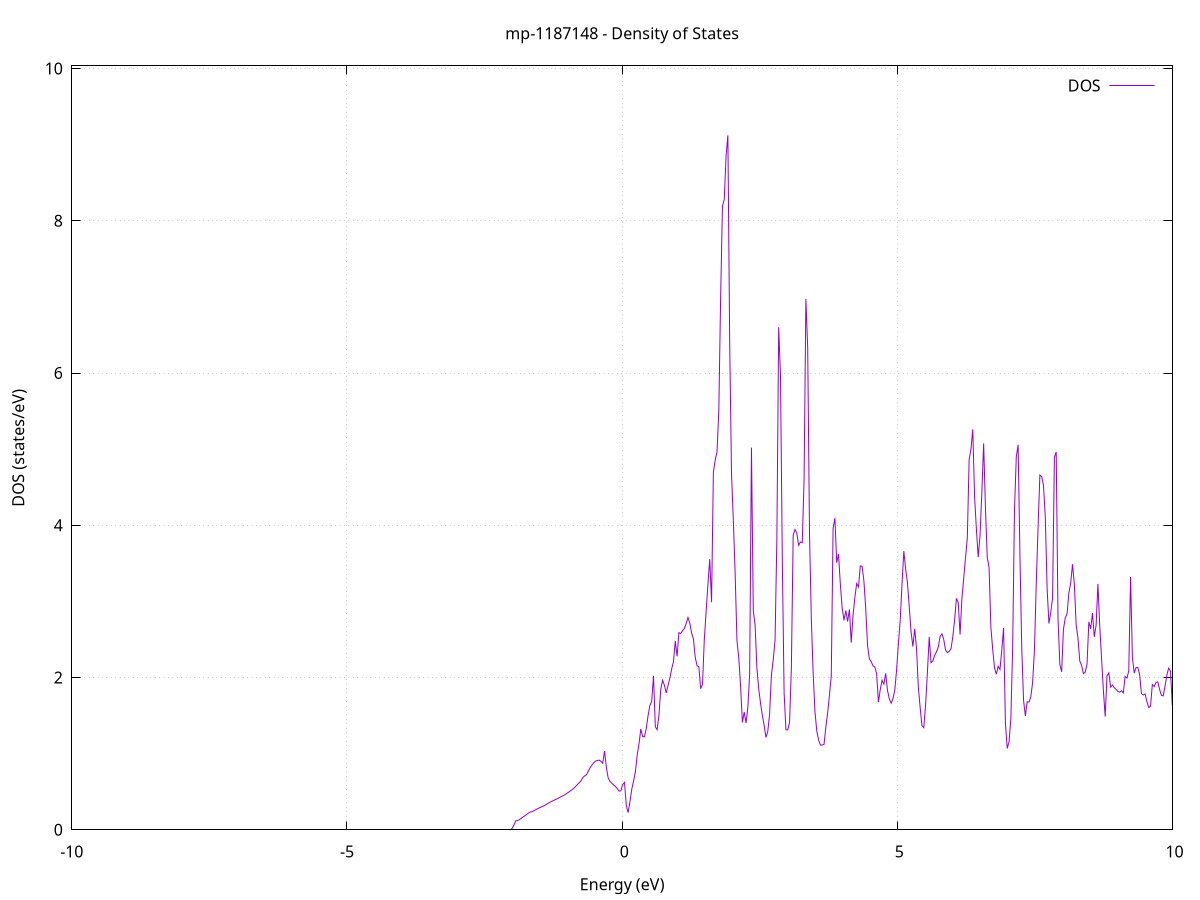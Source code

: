 set title 'mp-1187148 - Density of States'
set xlabel 'Energy (eV)'
set ylabel 'DOS (states/eV)'
set grid
set xrange [-10:10]
set yrange [0:10.035]
set xzeroaxis lt -1
set terminal png size 800,600
set output 'mp-1187148_dos_gnuplot.png'
plot '-' using 1:2 with lines title 'DOS'
-50.417500 0.000000
-50.384500 0.000000
-50.351600 0.000000
-50.318600 0.000000
-50.285700 0.000000
-50.252700 0.000000
-50.219700 0.000000
-50.186800 0.000000
-50.153800 0.000000
-50.120900 0.000000
-50.087900 0.000000
-50.054900 0.000000
-50.022000 0.000000
-49.989000 0.000000
-49.956100 0.000000
-49.923100 0.000000
-49.890200 0.000000
-49.857200 0.000000
-49.824200 0.000000
-49.791300 0.000000
-49.758300 0.000000
-49.725400 0.000000
-49.692400 0.000000
-49.659400 0.000000
-49.626500 0.000000
-49.593500 0.000000
-49.560600 0.000000
-49.527600 0.000000
-49.494600 0.000000
-49.461700 0.000000
-49.428700 0.000000
-49.395800 0.000000
-49.362800 0.000000
-49.329900 0.000000
-49.296900 0.000000
-49.263900 0.000000
-49.231000 0.000000
-49.198000 0.000000
-49.165100 0.000000
-49.132100 0.000000
-49.099100 0.000000
-49.066200 0.000000
-49.033200 0.000000
-49.000300 0.000000
-48.967300 0.000000
-48.934300 0.000000
-48.901400 0.000000
-48.868400 0.000000
-48.835500 0.000000
-48.802500 0.000000
-48.769500 0.000000
-48.736600 0.000000
-48.703600 0.000000
-48.670700 0.000000
-48.637700 0.000000
-48.604800 0.000000
-48.571800 0.000000
-48.538800 0.000000
-48.505900 0.000000
-48.472900 0.000000
-48.440000 0.000000
-48.407000 0.000000
-48.374000 0.000000
-48.341100 0.000000
-48.308100 0.000000
-48.275200 0.000000
-48.242200 0.000000
-48.209200 0.000000
-48.176300 0.000000
-48.143300 0.000000
-48.110400 0.000000
-48.077400 0.000000
-48.044500 0.000000
-48.011500 0.000000
-47.978500 0.000000
-47.945600 0.000000
-47.912600 0.000000
-47.879700 0.000000
-47.846700 0.000000
-47.813700 0.000000
-47.780800 0.000000
-47.747800 0.000000
-47.714900 0.000000
-47.681900 0.000000
-47.648900 0.000000
-47.616000 0.000000
-47.583000 0.000000
-47.550100 0.000000
-47.517100 0.000000
-47.484200 0.000000
-47.451200 0.000000
-47.418200 0.000000
-47.385300 0.000000
-47.352300 0.000000
-47.319400 0.000000
-47.286400 0.000000
-47.253400 0.000000
-47.220500 0.000000
-47.187500 0.000000
-47.154600 0.000000
-47.121600 0.000000
-47.088600 0.000000
-47.055700 0.000000
-47.022700 0.000000
-46.989800 0.000000
-46.956800 0.000000
-46.923800 0.000000
-46.890900 0.000000
-46.857900 0.000000
-46.825000 0.000000
-46.792000 0.000000
-46.759100 0.000000
-46.726100 0.000000
-46.693100 0.000000
-46.660200 0.000000
-46.627200 0.000000
-46.594300 0.000000
-46.561300 0.000000
-46.528300 0.000000
-46.495400 0.000000
-46.462400 0.000000
-46.429500 0.000000
-46.396500 0.000000
-46.363500 0.000000
-46.330600 0.000000
-46.297600 0.000000
-46.264700 0.000000
-46.231700 0.000000
-46.198800 0.000000
-46.165800 0.000000
-46.132800 0.000000
-46.099900 0.000000
-46.066900 0.000000
-46.034000 0.000000
-46.001000 0.000000
-45.968000 0.000000
-45.935100 0.000000
-45.902100 0.000000
-45.869200 0.000000
-45.836200 0.000000
-45.803200 0.000000
-45.770300 0.000000
-45.737300 0.000000
-45.704400 0.000000
-45.671400 0.000000
-45.638400 0.000000
-45.605500 0.000000
-45.572500 0.000000
-45.539600 0.000000
-45.506600 0.000000
-45.473700 0.000000
-45.440700 0.000000
-45.407700 0.000000
-45.374800 0.000000
-45.341800 0.000000
-45.308900 0.000000
-45.275900 0.000000
-45.242900 0.000000
-45.210000 0.000000
-45.177000 0.000000
-45.144100 0.000000
-45.111100 0.000000
-45.078100 0.000000
-45.045200 0.000000
-45.012200 0.000000
-44.979300 0.000000
-44.946300 0.000000
-44.913400 0.000000
-44.880400 0.000000
-44.847400 0.000000
-44.814500 0.000000
-44.781500 0.000000
-44.748600 0.000000
-44.715600 0.000000
-44.682600 0.000000
-44.649700 0.000000
-44.616700 0.000000
-44.583800 0.000000
-44.550800 0.000000
-44.517800 0.000000
-44.484900 0.000000
-44.451900 0.000000
-44.419000 0.000000
-44.386000 0.000000
-44.353100 0.000000
-44.320100 0.000000
-44.287100 0.000000
-44.254200 0.000000
-44.221200 0.000000
-44.188300 0.000000
-44.155300 0.000000
-44.122300 0.000000
-44.089400 0.000000
-44.056400 0.000000
-44.023500 0.000000
-43.990500 0.000000
-43.957500 0.000000
-43.924600 0.000000
-43.891600 0.000000
-43.858700 0.000000
-43.825700 0.000000
-43.792700 0.000000
-43.759800 0.000000
-43.726800 0.000000
-43.693900 0.000000
-43.660900 0.000000
-43.628000 0.000000
-43.595000 0.000000
-43.562000 0.000000
-43.529100 0.000000
-43.496100 0.000000
-43.463200 0.000000
-43.430200 0.000000
-43.397200 0.000000
-43.364300 0.000000
-43.331300 0.000000
-43.298400 0.000000
-43.265400 0.000000
-43.232400 0.000000
-43.199500 0.000000
-43.166500 0.000000
-43.133600 0.000000
-43.100600 0.000000
-43.067700 0.000000
-43.034700 0.000000
-43.001700 0.000000
-42.968800 0.000000
-42.935800 0.000000
-42.902900 0.000000
-42.869900 0.000000
-42.836900 0.000000
-42.804000 0.000000
-42.771000 0.000000
-42.738100 0.000000
-42.705100 0.000000
-42.672100 0.000000
-42.639200 0.000000
-42.606200 0.000000
-42.573300 0.000000
-42.540300 0.000000
-42.507300 0.000000
-42.474400 0.000000
-42.441400 0.000000
-42.408500 0.000000
-42.375500 0.000000
-42.342600 0.000000
-42.309600 0.000000
-42.276600 0.000000
-42.243700 0.000000
-42.210700 0.000000
-42.177800 0.000000
-42.144800 0.000000
-42.111800 0.000000
-42.078900 0.000000
-42.045900 0.000000
-42.013000 0.000000
-41.980000 0.000000
-41.947000 0.000000
-41.914100 0.000000
-41.881100 0.000000
-41.848200 0.000000
-41.815200 0.000000
-41.782300 0.000000
-41.749300 0.000000
-41.716300 0.000000
-41.683400 0.000000
-41.650400 0.000000
-41.617500 0.000000
-41.584500 0.000000
-41.551500 0.000000
-41.518600 0.000000
-41.485600 0.000000
-41.452700 0.000000
-41.419700 0.000000
-41.386700 0.000000
-41.353800 0.000000
-41.320800 0.000000
-41.287900 0.000000
-41.254900 0.000000
-41.222000 0.000000
-41.189000 0.000000
-41.156000 0.000000
-41.123100 0.000000
-41.090100 0.000000
-41.057200 0.000000
-41.024200 0.000000
-40.991200 0.000000
-40.958300 0.000000
-40.925300 0.000000
-40.892400 0.000000
-40.859400 0.000000
-40.826400 0.000000
-40.793500 0.000000
-40.760500 0.000000
-40.727600 0.000000
-40.694600 0.000000
-40.661600 0.000000
-40.628700 0.000000
-40.595700 0.000000
-40.562800 0.000000
-40.529800 0.000000
-40.496900 0.000000
-40.463900 0.000000
-40.430900 0.000000
-40.398000 0.000000
-40.365000 0.000000
-40.332100 0.000000
-40.299100 0.000000
-40.266100 0.000000
-40.233200 0.000000
-40.200200 0.000000
-40.167300 0.000000
-40.134300 0.000000
-40.101300 0.000000
-40.068400 0.000000
-40.035400 0.000000
-40.002500 0.000000
-39.969500 0.000000
-39.936600 0.000000
-39.903600 0.000000
-39.870600 0.000000
-39.837700 0.000000
-39.804700 0.000000
-39.771800 0.000000
-39.738800 0.000000
-39.705800 0.000000
-39.672900 0.000000
-39.639900 0.000000
-39.607000 0.000000
-39.574000 0.000000
-39.541000 0.000000
-39.508100 0.000000
-39.475100 0.000000
-39.442200 0.000000
-39.409200 0.000000
-39.376200 0.000000
-39.343300 0.000000
-39.310300 0.000000
-39.277400 0.000000
-39.244400 0.000000
-39.211500 0.000000
-39.178500 0.000000
-39.145500 0.000000
-39.112600 0.000000
-39.079600 0.000000
-39.046700 0.000000
-39.013700 0.000000
-38.980700 0.000000
-38.947800 0.000000
-38.914800 0.000000
-38.881900 0.000000
-38.848900 0.000000
-38.815900 0.000000
-38.783000 0.000000
-38.750000 0.000000
-38.717100 0.000000
-38.684100 0.000000
-38.651200 0.000000
-38.618200 0.000000
-38.585200 0.000000
-38.552300 0.000000
-38.519300 0.000000
-38.486400 0.000000
-38.453400 0.000000
-38.420400 0.000000
-38.387500 0.000000
-38.354500 0.000000
-38.321600 0.000000
-38.288600 0.000000
-38.255600 0.000000
-38.222700 0.000000
-38.189700 0.000000
-38.156800 0.000000
-38.123800 0.000000
-38.090900 0.000000
-38.057900 0.000000
-38.024900 0.000000
-37.992000 0.000000
-37.959000 0.000000
-37.926100 0.000000
-37.893100 0.000000
-37.860100 0.000000
-37.827200 0.000000
-37.794200 0.000000
-37.761300 0.000000
-37.728300 0.000000
-37.695300 0.000000
-37.662400 0.000000
-37.629400 0.000000
-37.596500 0.000000
-37.563500 0.000000
-37.530500 0.000000
-37.497600 0.000000
-37.464600 0.000000
-37.431700 0.000000
-37.398700 0.000000
-37.365800 0.000000
-37.332800 0.000000
-37.299800 0.000000
-37.266900 0.000000
-37.233900 0.000000
-37.201000 0.000000
-37.168000 0.000000
-37.135000 0.000000
-37.102100 0.000000
-37.069100 0.000000
-37.036200 0.000000
-37.003200 0.000000
-36.970200 0.000000
-36.937300 0.000000
-36.904300 0.000000
-36.871400 0.000000
-36.838400 0.000000
-36.805500 0.000000
-36.772500 0.000000
-36.739500 0.000000
-36.706600 0.000000
-36.673600 0.000000
-36.640700 0.000000
-36.607700 0.000000
-36.574700 0.000000
-36.541800 0.000000
-36.508800 0.000000
-36.475900 0.000000
-36.442900 0.000000
-36.409900 0.000000
-36.377000 0.000000
-36.344000 0.000000
-36.311100 0.000000
-36.278100 0.000000
-36.245100 0.000000
-36.212200 0.000000
-36.179200 0.000000
-36.146300 0.000000
-36.113300 0.000000
-36.080400 0.000000
-36.047400 0.000000
-36.014400 0.000000
-35.981500 0.000000
-35.948500 0.000000
-35.915600 0.000000
-35.882600 0.000000
-35.849600 0.000000
-35.816700 0.000000
-35.783700 0.000000
-35.750800 0.000000
-35.717800 0.000000
-35.684800 0.000000
-35.651900 0.000000
-35.618900 0.000000
-35.586000 0.000000
-35.553000 0.000000
-35.520100 0.000000
-35.487100 0.000000
-35.454100 0.000000
-35.421200 0.000000
-35.388200 0.000000
-35.355300 0.000000
-35.322300 0.000000
-35.289300 0.000000
-35.256400 0.000000
-35.223400 0.000000
-35.190500 0.000000
-35.157500 0.000000
-35.124500 0.000000
-35.091600 0.000000
-35.058600 0.000000
-35.025700 0.000000
-34.992700 0.000000
-34.959700 0.000000
-34.926800 0.000000
-34.893800 0.000000
-34.860900 0.000000
-34.827900 0.000000
-34.795000 0.000000
-34.762000 0.000000
-34.729000 0.000000
-34.696100 0.000000
-34.663100 0.000000
-34.630200 0.000000
-34.597200 0.000000
-34.564200 0.000000
-34.531300 0.000000
-34.498300 0.000000
-34.465400 0.000000
-34.432400 0.000000
-34.399400 0.000000
-34.366500 0.000000
-34.333500 0.000000
-34.300600 0.000000
-34.267600 0.000000
-34.234700 0.000000
-34.201700 0.000000
-34.168700 0.000000
-34.135800 0.000000
-34.102800 0.000000
-34.069900 0.000000
-34.036900 0.000000
-34.003900 0.000000
-33.971000 0.000000
-33.938000 0.000000
-33.905100 0.000000
-33.872100 0.000000
-33.839100 0.000000
-33.806200 0.000000
-33.773200 0.000000
-33.740300 0.000000
-33.707300 103.176200
-33.674400 0.000000
-33.641400 0.000000
-33.608400 0.000000
-33.575500 0.000000
-33.542500 0.000000
-33.509600 0.000000
-33.476600 0.000000
-33.443600 0.000000
-33.410700 0.000000
-33.377700 0.000000
-33.344800 0.000000
-33.311800 0.000000
-33.278800 0.000000
-33.245900 0.000000
-33.212900 0.000000
-33.180000 0.000000
-33.147000 0.000000
-33.114000 0.000000
-33.081100 0.000000
-33.048100 0.000000
-33.015200 0.000000
-32.982200 0.000000
-32.949300 0.000000
-32.916300 0.000000
-32.883300 0.000000
-32.850400 0.000000
-32.817400 0.000000
-32.784500 0.000000
-32.751500 0.000000
-32.718500 0.000000
-32.685600 0.000000
-32.652600 0.000000
-32.619700 0.000000
-32.586700 0.000000
-32.553700 0.000000
-32.520800 0.000000
-32.487800 0.000000
-32.454900 0.000000
-32.421900 0.000000
-32.389000 0.000000
-32.356000 0.000000
-32.323000 0.000000
-32.290100 0.000000
-32.257100 0.000000
-32.224200 0.000000
-32.191200 0.000000
-32.158200 0.000000
-32.125300 0.000000
-32.092300 0.000000
-32.059400 0.000000
-32.026400 0.000000
-31.993400 0.000000
-31.960500 0.000000
-31.927500 0.000000
-31.894600 0.000000
-31.861600 0.000000
-31.828600 0.000000
-31.795700 0.000000
-31.762700 0.000000
-31.729800 0.000000
-31.696800 0.000000
-31.663900 0.000000
-31.630900 0.000000
-31.597900 0.000000
-31.565000 0.000000
-31.532000 0.000000
-31.499100 0.000000
-31.466100 0.000000
-31.433100 0.000000
-31.400200 0.000000
-31.367200 0.000000
-31.334300 0.000000
-31.301300 0.000000
-31.268300 0.000000
-31.235400 0.000000
-31.202400 0.000000
-31.169500 0.000000
-31.136500 0.000000
-31.103600 0.000000
-31.070600 0.000000
-31.037600 0.000000
-31.004700 0.000000
-30.971700 0.000000
-30.938800 0.000000
-30.905800 0.000000
-30.872800 0.000000
-30.839900 0.000000
-30.806900 0.000000
-30.774000 0.000000
-30.741000 0.000000
-30.708000 0.000000
-30.675100 0.000000
-30.642100 0.000000
-30.609200 0.000000
-30.576200 0.000000
-30.543300 0.000000
-30.510300 0.000000
-30.477300 0.000000
-30.444400 0.000000
-30.411400 0.000000
-30.378500 0.000000
-30.345500 0.000000
-30.312500 0.000000
-30.279600 0.000000
-30.246600 0.000000
-30.213700 0.000000
-30.180700 0.000000
-30.147700 0.000000
-30.114800 0.000000
-30.081800 0.000000
-30.048900 0.000000
-30.015900 0.000000
-29.982900 0.000000
-29.950000 0.000000
-29.917000 0.000000
-29.884100 0.000000
-29.851100 0.000000
-29.818200 0.000000
-29.785200 0.000000
-29.752200 0.000000
-29.719300 0.000000
-29.686300 0.000000
-29.653400 0.000000
-29.620400 0.000000
-29.587400 0.000000
-29.554500 0.000000
-29.521500 0.000000
-29.488600 0.000000
-29.455600 0.000000
-29.422600 0.000000
-29.389700 0.000000
-29.356700 0.000000
-29.323800 0.000000
-29.290800 0.000000
-29.257900 0.000000
-29.224900 0.000000
-29.191900 0.000000
-29.159000 0.000000
-29.126000 0.000000
-29.093100 0.000000
-29.060100 0.000000
-29.027100 0.000000
-28.994200 0.000000
-28.961200 0.000000
-28.928300 0.000000
-28.895300 0.000000
-28.862300 0.000000
-28.829400 0.000000
-28.796400 0.000000
-28.763500 0.000000
-28.730500 0.000000
-28.697500 0.000000
-28.664600 0.000000
-28.631600 0.000000
-28.598700 0.000000
-28.565700 0.000000
-28.532800 0.000000
-28.499800 0.000000
-28.466800 0.000000
-28.433900 0.000000
-28.400900 0.000000
-28.368000 0.000000
-28.335000 0.000000
-28.302000 0.000000
-28.269100 0.000000
-28.236100 0.000000
-28.203200 0.000000
-28.170200 0.000000
-28.137200 0.000000
-28.104300 0.000000
-28.071300 0.000000
-28.038400 0.000000
-28.005400 0.000000
-27.972500 0.000000
-27.939500 0.000000
-27.906500 0.000000
-27.873600 0.000000
-27.840600 0.000000
-27.807700 0.000000
-27.774700 0.000000
-27.741700 0.000000
-27.708800 0.000000
-27.675800 0.000000
-27.642900 0.000000
-27.609900 0.000000
-27.576900 0.000000
-27.544000 0.000000
-27.511000 0.000000
-27.478100 0.000000
-27.445100 0.000000
-27.412200 0.000000
-27.379200 0.000000
-27.346200 0.000000
-27.313300 0.000000
-27.280300 0.000000
-27.247400 0.000000
-27.214400 0.000000
-27.181400 0.000000
-27.148500 0.000000
-27.115500 0.000000
-27.082600 0.000000
-27.049600 0.000000
-27.016600 0.000000
-26.983700 0.000000
-26.950700 0.000000
-26.917800 0.000000
-26.884800 0.000000
-26.851800 0.000000
-26.818900 0.000000
-26.785900 0.000000
-26.753000 0.000000
-26.720000 0.000000
-26.687100 0.000000
-26.654100 0.000000
-26.621100 0.000000
-26.588200 0.000000
-26.555200 0.000000
-26.522300 0.000000
-26.489300 0.000000
-26.456300 0.000000
-26.423400 0.000000
-26.390400 0.000000
-26.357500 0.000000
-26.324500 0.000000
-26.291500 0.000000
-26.258600 0.000000
-26.225600 0.000000
-26.192700 0.000000
-26.159700 0.000000
-26.126800 0.000000
-26.093800 0.000000
-26.060800 0.000000
-26.027900 0.000000
-25.994900 0.000000
-25.962000 0.000000
-25.929000 0.000000
-25.896000 0.000000
-25.863100 0.000000
-25.830100 0.000000
-25.797200 0.000000
-25.764200 0.000000
-25.731200 0.000000
-25.698300 0.000000
-25.665300 0.000000
-25.632400 0.000000
-25.599400 0.000000
-25.566400 0.000000
-25.533500 0.000000
-25.500500 0.000000
-25.467600 0.000000
-25.434600 0.000000
-25.401700 0.000000
-25.368700 0.000000
-25.335700 0.000000
-25.302800 0.000000
-25.269800 0.000000
-25.236900 0.000000
-25.203900 0.000000
-25.170900 0.000000
-25.138000 0.000000
-25.105000 0.000000
-25.072100 0.000000
-25.039100 0.000000
-25.006100 0.000000
-24.973200 0.000000
-24.940200 0.000000
-24.907300 0.000000
-24.874300 0.000000
-24.841400 0.000000
-24.808400 0.000000
-24.775400 0.000000
-24.742500 0.000000
-24.709500 0.000000
-24.676600 0.000000
-24.643600 0.000000
-24.610600 0.000000
-24.577700 0.000000
-24.544700 0.000000
-24.511800 0.000000
-24.478800 0.000000
-24.445800 0.000000
-24.412900 0.000000
-24.379900 0.000000
-24.347000 0.000000
-24.314000 0.000000
-24.281100 0.000000
-24.248100 0.000000
-24.215100 0.000000
-24.182200 0.000000
-24.149200 0.000000
-24.116300 0.000000
-24.083300 0.000000
-24.050300 0.000000
-24.017400 0.000000
-23.984400 0.000000
-23.951500 0.000000
-23.918500 0.000000
-23.885500 0.000000
-23.852600 0.000000
-23.819600 0.000000
-23.786700 0.000000
-23.753700 0.000000
-23.720700 0.000000
-23.687800 0.000000
-23.654800 0.000000
-23.621900 0.000000
-23.588900 0.000000
-23.556000 0.000000
-23.523000 0.000000
-23.490000 0.000000
-23.457100 0.000000
-23.424100 0.000000
-23.391200 0.000000
-23.358200 0.000000
-23.325200 0.000000
-23.292300 0.000000
-23.259300 0.000000
-23.226400 0.000000
-23.193400 0.000000
-23.160400 0.000000
-23.127500 0.000000
-23.094500 0.000000
-23.061600 0.000000
-23.028600 0.000000
-22.995700 0.000000
-22.962700 0.000000
-22.929700 0.000000
-22.896800 0.000000
-22.863800 0.000000
-22.830900 0.000000
-22.797900 0.000000
-22.764900 0.000000
-22.732000 0.000000
-22.699000 0.000000
-22.666100 0.000000
-22.633100 0.000000
-22.600100 0.000000
-22.567200 0.000000
-22.534200 0.000000
-22.501300 0.000000
-22.468300 0.000000
-22.435300 0.000000
-22.402400 0.000000
-22.369400 0.000000
-22.336500 0.000000
-22.303500 0.000000
-22.270600 0.000000
-22.237600 0.000000
-22.204600 0.000000
-22.171700 0.000000
-22.138700 0.000000
-22.105800 0.000000
-22.072800 0.000000
-22.039800 0.000000
-22.006900 0.000000
-21.973900 0.000000
-21.941000 0.000000
-21.908000 0.000000
-21.875000 0.000000
-21.842100 0.000000
-21.809100 0.000000
-21.776200 0.000000
-21.743200 0.000000
-21.710300 0.000000
-21.677300 0.000000
-21.644300 0.000000
-21.611400 0.000000
-21.578400 0.000000
-21.545500 0.000000
-21.512500 0.000000
-21.479500 0.000000
-21.446600 0.000000
-21.413600 0.000000
-21.380700 0.000000
-21.347700 0.000000
-21.314700 0.000000
-21.281800 0.000000
-21.248800 0.000000
-21.215900 0.000000
-21.182900 0.000000
-21.150000 0.000000
-21.117000 0.000000
-21.084000 0.000000
-21.051100 0.000000
-21.018100 0.000000
-20.985200 0.000000
-20.952200 0.000000
-20.919200 0.000000
-20.886300 0.000000
-20.853300 0.000000
-20.820400 0.000000
-20.787400 0.000000
-20.754400 0.000000
-20.721500 0.000000
-20.688500 0.000000
-20.655600 0.000000
-20.622600 0.000000
-20.589600 0.000000
-20.556700 0.000000
-20.523700 0.000000
-20.490800 0.000000
-20.457800 0.000000
-20.424900 0.000000
-20.391900 0.000000
-20.358900 0.000000
-20.326000 0.000000
-20.293000 0.000000
-20.260100 0.000000
-20.227100 0.000000
-20.194100 0.000000
-20.161200 0.000000
-20.128200 0.000000
-20.095300 0.000000
-20.062300 0.000000
-20.029300 0.000000
-19.996400 0.000000
-19.963400 0.000000
-19.930500 0.000000
-19.897500 0.000000
-19.864600 0.000000
-19.831600 0.000000
-19.798600 0.000000
-19.765700 0.000000
-19.732700 0.000000
-19.699800 0.000000
-19.666800 0.000000
-19.633800 0.000000
-19.600900 0.000000
-19.567900 0.000000
-19.535000 0.000000
-19.502000 0.000000
-19.469000 0.000000
-19.436100 0.000000
-19.403100 0.000000
-19.370200 0.000000
-19.337200 0.000000
-19.304200 0.000000
-19.271300 0.000000
-19.238300 0.000000
-19.205400 0.000000
-19.172400 0.000000
-19.139500 0.000000
-19.106500 0.000000
-19.073500 0.000000
-19.040600 0.000000
-19.007600 0.000000
-18.974700 0.000000
-18.941700 0.000000
-18.908700 0.000000
-18.875800 0.000000
-18.842800 0.000000
-18.809900 0.000000
-18.776900 0.000000
-18.743900 0.000000
-18.711000 0.000000
-18.678000 0.000000
-18.645100 0.000000
-18.612100 0.000000
-18.579200 0.000000
-18.546200 0.000000
-18.513200 0.000000
-18.480300 0.000000
-18.447300 0.000000
-18.414400 0.000000
-18.381400 0.000000
-18.348400 0.000000
-18.315500 0.000000
-18.282500 0.000000
-18.249600 0.000000
-18.216600 0.000000
-18.183600 0.000000
-18.150700 0.000000
-18.117700 0.000000
-18.084800 0.000000
-18.051800 0.000000
-18.018800 0.000000
-17.985900 0.000000
-17.952900 0.000000
-17.920000 0.000000
-17.887000 0.000000
-17.854100 0.000000
-17.821100 0.000000
-17.788100 0.000000
-17.755200 0.000000
-17.722200 0.000000
-17.689300 0.000000
-17.656300 0.000000
-17.623300 0.000000
-17.590400 0.000000
-17.557400 0.000000
-17.524500 0.000000
-17.491500 0.000000
-17.458500 0.000000
-17.425600 0.000000
-17.392600 0.000000
-17.359700 0.000000
-17.326700 0.000000
-17.293800 0.000000
-17.260800 0.000000
-17.227800 0.000000
-17.194900 0.000000
-17.161900 0.000000
-17.129000 0.000000
-17.096000 0.000000
-17.063000 0.000000
-17.030100 0.000000
-16.997100 0.000000
-16.964200 0.000000
-16.931200 0.000000
-16.898200 0.000000
-16.865300 0.000000
-16.832300 0.000000
-16.799400 0.000000
-16.766400 0.000000
-16.733500 0.000000
-16.700500 0.000000
-16.667500 0.000000
-16.634600 0.000000
-16.601600 0.000000
-16.568700 0.000000
-16.535700 0.000000
-16.502700 0.000000
-16.469800 0.000000
-16.436800 0.000000
-16.403900 0.000000
-16.370900 0.000000
-16.337900 0.000000
-16.305000 0.000000
-16.272000 0.000000
-16.239100 0.000000
-16.206100 0.000000
-16.173100 0.000000
-16.140200 0.000000
-16.107200 0.000000
-16.074300 8.889100
-16.041300 14.233600
-16.008400 5.717300
-15.975400 18.051700
-15.942400 26.158100
-15.909500 7.765900
-15.876500 17.558800
-15.843600 22.070200
-15.810600 12.034100
-15.777600 26.218100
-15.744700 30.417700
-15.711700 44.229800
-15.678800 0.024800
-15.645800 0.000000
-15.612800 0.000000
-15.579900 0.000000
-15.546900 0.000000
-15.514000 0.000000
-15.481000 0.000000
-15.448100 0.000000
-15.415100 0.000000
-15.382100 0.000000
-15.349200 0.000000
-15.316200 0.000000
-15.283300 0.000000
-15.250300 0.000000
-15.217300 0.000000
-15.184400 0.000000
-15.151400 0.000000
-15.118500 0.000000
-15.085500 0.000000
-15.052500 0.000000
-15.019600 0.000000
-14.986600 0.000000
-14.953700 0.000000
-14.920700 0.000000
-14.887700 0.000000
-14.854800 0.000000
-14.821800 0.000000
-14.788900 0.000000
-14.755900 0.000000
-14.723000 0.000000
-14.690000 0.000000
-14.657000 0.000000
-14.624100 0.000000
-14.591100 0.000000
-14.558200 0.000000
-14.525200 0.000000
-14.492200 0.000000
-14.459300 0.000000
-14.426300 0.000000
-14.393400 0.000000
-14.360400 0.000000
-14.327400 0.000000
-14.294500 0.000000
-14.261500 0.000000
-14.228600 0.000000
-14.195600 0.000000
-14.162700 0.000000
-14.129700 0.000000
-14.096700 0.000000
-14.063800 0.000000
-14.030800 0.000000
-13.997900 0.000000
-13.964900 0.000000
-13.931900 0.000000
-13.899000 0.000000
-13.866000 0.000000
-13.833100 0.000000
-13.800100 0.000000
-13.767100 0.000000
-13.734200 0.000000
-13.701200 0.000000
-13.668300 0.000000
-13.635300 0.000000
-13.602400 0.000000
-13.569400 0.000000
-13.536400 0.000000
-13.503500 0.000000
-13.470500 0.000000
-13.437600 0.000000
-13.404600 0.000000
-13.371600 0.000000
-13.338700 0.000000
-13.305700 0.000000
-13.272800 0.000000
-13.239800 0.000000
-13.206800 0.000000
-13.173900 0.000000
-13.140900 0.000000
-13.108000 0.000000
-13.075000 0.000000
-13.042000 0.000000
-13.009100 0.000000
-12.976100 0.000000
-12.943200 0.000000
-12.910200 0.000000
-12.877300 0.000000
-12.844300 0.000000
-12.811300 0.000000
-12.778400 0.000000
-12.745400 0.000000
-12.712500 0.000000
-12.679500 0.000000
-12.646500 0.000000
-12.613600 0.000000
-12.580600 0.000000
-12.547700 0.000000
-12.514700 0.000000
-12.481700 0.000000
-12.448800 0.000000
-12.415800 0.000000
-12.382900 0.000000
-12.349900 0.000000
-12.317000 0.000000
-12.284000 0.000000
-12.251000 0.000000
-12.218100 0.000000
-12.185100 0.000000
-12.152200 0.000000
-12.119200 0.000000
-12.086200 0.000000
-12.053300 0.000000
-12.020300 0.000000
-11.987400 0.000000
-11.954400 0.000000
-11.921400 0.000000
-11.888500 0.000000
-11.855500 0.000000
-11.822600 0.000000
-11.789600 0.000000
-11.756600 0.000000
-11.723700 0.000000
-11.690700 0.000000
-11.657800 0.000000
-11.624800 0.000000
-11.591900 0.000000
-11.558900 0.000000
-11.525900 0.000000
-11.493000 0.000000
-11.460000 0.000000
-11.427100 0.000000
-11.394100 0.000000
-11.361100 0.000000
-11.328200 0.000000
-11.295200 0.000000
-11.262300 0.000000
-11.229300 0.000000
-11.196300 0.000000
-11.163400 0.000000
-11.130400 0.000000
-11.097500 0.000000
-11.064500 0.000000
-11.031600 0.000000
-10.998600 0.000000
-10.965600 0.000000
-10.932700 0.000000
-10.899700 0.000000
-10.866800 0.000000
-10.833800 0.000000
-10.800800 0.000000
-10.767900 0.000000
-10.734900 0.000000
-10.702000 0.000000
-10.669000 0.000000
-10.636000 0.000000
-10.603100 0.000000
-10.570100 0.000000
-10.537200 0.000000
-10.504200 0.000000
-10.471300 0.000000
-10.438300 0.000000
-10.405300 0.000000
-10.372400 0.000000
-10.339400 0.000000
-10.306500 0.000000
-10.273500 0.000000
-10.240500 0.000000
-10.207600 0.000000
-10.174600 0.000000
-10.141700 0.000000
-10.108700 0.000000
-10.075700 0.000000
-10.042800 0.000000
-10.009800 0.000000
-9.976900 0.000000
-9.943900 0.000000
-9.910900 0.000000
-9.878000 0.000000
-9.845000 0.000000
-9.812100 0.000000
-9.779100 0.000000
-9.746200 0.000000
-9.713200 0.000000
-9.680200 0.000000
-9.647300 0.000000
-9.614300 0.000000
-9.581400 0.000000
-9.548400 0.000000
-9.515400 0.000000
-9.482500 0.000000
-9.449500 0.000000
-9.416600 0.000000
-9.383600 0.000000
-9.350600 0.000000
-9.317700 0.000000
-9.284700 0.000000
-9.251800 0.000000
-9.218800 0.000000
-9.185900 0.000000
-9.152900 0.000000
-9.119900 0.000000
-9.087000 0.000000
-9.054000 0.000000
-9.021100 0.000000
-8.988100 0.000000
-8.955100 0.000000
-8.922200 0.000000
-8.889200 0.000000
-8.856300 0.000000
-8.823300 0.000000
-8.790300 0.000000
-8.757400 0.000000
-8.724400 0.000000
-8.691500 0.000000
-8.658500 0.000000
-8.625500 0.000000
-8.592600 0.000000
-8.559600 0.000000
-8.526700 0.000000
-8.493700 0.000000
-8.460800 0.000000
-8.427800 0.000000
-8.394800 0.000000
-8.361900 0.000000
-8.328900 0.000000
-8.296000 0.000000
-8.263000 0.000000
-8.230000 0.000000
-8.197100 0.000000
-8.164100 0.000000
-8.131200 0.000000
-8.098200 0.000000
-8.065200 0.000000
-8.032300 0.000000
-7.999300 0.000000
-7.966400 0.000000
-7.933400 0.000000
-7.900500 0.000000
-7.867500 0.000000
-7.834500 0.000000
-7.801600 0.000000
-7.768600 0.000000
-7.735700 0.000000
-7.702700 0.000000
-7.669700 0.000000
-7.636800 0.000000
-7.603800 0.000000
-7.570900 0.000000
-7.537900 0.000000
-7.504900 0.000000
-7.472000 0.000000
-7.439000 0.000000
-7.406100 0.000000
-7.373100 0.000000
-7.340200 0.000000
-7.307200 0.000000
-7.274200 0.000000
-7.241300 0.000000
-7.208300 0.000000
-7.175400 0.000000
-7.142400 0.000000
-7.109400 0.000000
-7.076500 0.000000
-7.043500 0.000000
-7.010600 0.000000
-6.977600 0.000000
-6.944600 0.000000
-6.911700 0.000000
-6.878700 0.000000
-6.845800 0.000000
-6.812800 0.000000
-6.779800 0.000000
-6.746900 0.000000
-6.713900 0.000000
-6.681000 0.000000
-6.648000 0.000000
-6.615100 0.000000
-6.582100 0.000000
-6.549100 0.000000
-6.516200 0.000000
-6.483200 0.000000
-6.450300 0.000000
-6.417300 0.000000
-6.384300 0.000000
-6.351400 0.000000
-6.318400 0.000000
-6.285500 0.000000
-6.252500 0.000000
-6.219500 0.000000
-6.186600 0.000000
-6.153600 0.000000
-6.120700 0.000000
-6.087700 0.000000
-6.054800 0.000000
-6.021800 0.000000
-5.988800 0.000000
-5.955900 0.000000
-5.922900 0.000000
-5.890000 0.000000
-5.857000 0.000000
-5.824000 0.000000
-5.791100 0.000000
-5.758100 0.000000
-5.725200 0.000000
-5.692200 0.000000
-5.659200 0.000000
-5.626300 0.000000
-5.593300 0.000000
-5.560400 0.000000
-5.527400 0.000000
-5.494400 0.000000
-5.461500 0.000000
-5.428500 0.000000
-5.395600 0.000000
-5.362600 0.000000
-5.329700 0.000000
-5.296700 0.000000
-5.263700 0.000000
-5.230800 0.000000
-5.197800 0.000000
-5.164900 0.000000
-5.131900 0.000000
-5.098900 0.000000
-5.066000 0.000000
-5.033000 0.000000
-5.000100 0.000000
-4.967100 0.000000
-4.934100 0.000000
-4.901200 0.000000
-4.868200 0.000000
-4.835300 0.000000
-4.802300 0.000000
-4.769400 0.000000
-4.736400 0.000000
-4.703400 0.000000
-4.670500 0.000000
-4.637500 0.000000
-4.604600 0.000000
-4.571600 0.000000
-4.538600 0.000000
-4.505700 0.000000
-4.472700 0.000000
-4.439800 0.000000
-4.406800 0.000000
-4.373800 0.000000
-4.340900 0.000000
-4.307900 0.000000
-4.275000 0.000000
-4.242000 0.000000
-4.209100 0.000000
-4.176100 0.000000
-4.143100 0.000000
-4.110200 0.000000
-4.077200 0.000000
-4.044300 0.000000
-4.011300 0.000000
-3.978300 0.000000
-3.945400 0.000000
-3.912400 0.000000
-3.879500 0.000000
-3.846500 0.000000
-3.813500 0.000000
-3.780600 0.000000
-3.747600 0.000000
-3.714700 0.000000
-3.681700 0.000000
-3.648700 0.000000
-3.615800 0.000000
-3.582800 0.000000
-3.549900 0.000000
-3.516900 0.000000
-3.484000 0.000000
-3.451000 0.000000
-3.418000 0.000000
-3.385100 0.000000
-3.352100 0.000000
-3.319200 0.000000
-3.286200 0.000000
-3.253200 0.000000
-3.220300 0.000000
-3.187300 0.000000
-3.154400 0.000000
-3.121400 0.000000
-3.088400 0.000000
-3.055500 0.000000
-3.022500 0.000000
-2.989600 0.000000
-2.956600 0.000000
-2.923700 0.000000
-2.890700 0.000000
-2.857700 0.000000
-2.824800 0.000000
-2.791800 0.000000
-2.758900 0.000000
-2.725900 0.000000
-2.692900 0.000000
-2.660000 0.000000
-2.627000 0.000000
-2.594100 0.000000
-2.561100 0.000000
-2.528100 0.000000
-2.495200 0.000000
-2.462200 0.000000
-2.429300 0.000000
-2.396300 0.000000
-2.363300 0.000000
-2.330400 0.000000
-2.297400 0.000000
-2.264500 0.000000
-2.231500 0.000000
-2.198600 0.000000
-2.165600 0.000000
-2.132600 0.000000
-2.099700 0.000000
-2.066700 0.000000
-2.033800 0.000400
-2.000800 0.017000
-1.967800 0.057900
-1.934900 0.117200
-1.901900 0.121300
-1.869000 0.132800
-1.836000 0.148700
-1.803000 0.167700
-1.770100 0.182400
-1.737100 0.200600
-1.704200 0.218900
-1.671200 0.231900
-1.638300 0.238100
-1.605300 0.249700
-1.572300 0.262600
-1.539400 0.275700
-1.506400 0.287800
-1.473500 0.298600
-1.440500 0.309400
-1.407500 0.321300
-1.374600 0.334600
-1.341600 0.349100
-1.308700 0.363100
-1.275700 0.374600
-1.242700 0.386200
-1.209800 0.397700
-1.176800 0.408900
-1.143900 0.420800
-1.110900 0.433100
-1.077900 0.445600
-1.045000 0.458300
-1.012000 0.474500
-0.979100 0.490500
-0.946100 0.507400
-0.913200 0.525300
-0.880200 0.543700
-0.847200 0.567400
-0.814300 0.592900
-0.781300 0.616500
-0.748400 0.643400
-0.715400 0.684900
-0.682400 0.707100
-0.649500 0.721500
-0.616500 0.768200
-0.583600 0.812600
-0.550600 0.848800
-0.517600 0.878200
-0.484700 0.902000
-0.451700 0.909300
-0.418800 0.915500
-0.385800 0.900100
-0.352900 0.873600
-0.319900 1.033700
-0.286900 0.820400
-0.254000 0.682100
-0.221000 0.636200
-0.188100 0.612100
-0.155100 0.589600
-0.122100 0.568500
-0.089200 0.541700
-0.056200 0.508800
-0.023300 0.511100
0.009700 0.596000
0.042700 0.621500
0.075600 0.316500
0.108600 0.225900
0.141500 0.365100
0.174500 0.532100
0.207400 0.641000
0.240400 0.760900
0.273400 0.978700
0.306300 1.129900
0.339300 1.324500
0.372200 1.225800
0.405200 1.220600
0.438200 1.331300
0.471100 1.499500
0.504100 1.632800
0.537000 1.686700
0.570000 2.022100
0.603000 1.352900
0.635900 1.314500
0.668900 1.506300
0.701800 1.846600
0.734800 1.964500
0.767800 1.898500
0.800700 1.798600
0.833700 1.893800
0.866600 1.989500
0.899600 2.111600
0.932500 2.209000
0.965500 2.479800
0.998500 2.278600
1.031400 2.589800
1.064400 2.577600
1.097300 2.616500
1.130300 2.643800
1.163300 2.709100
1.196200 2.788400
1.229200 2.715100
1.262100 2.586600
1.295100 2.506600
1.328100 2.266700
1.361000 2.154400
1.394000 2.140100
1.426900 1.853100
1.459900 1.909400
1.492800 2.497600
1.525800 2.862500
1.558800 3.227700
1.591700 3.554800
1.624700 2.989200
1.657600 4.694600
1.690600 4.857200
1.723600 4.962900
1.756500 5.505600
1.789500 6.992500
1.822400 8.193300
1.855400 8.277300
1.888400 8.852500
1.921300 9.122800
1.954300 6.383900
1.987200 4.676100
2.020200 4.066800
2.053200 3.366500
2.086100 2.485400
2.119100 2.259100
2.152000 1.886400
2.185000 1.411400
2.217900 1.547200
2.250900 1.403700
2.283900 1.607200
2.316800 2.046200
2.349800 5.020300
2.382700 2.882200
2.415700 2.691300
2.448700 2.123100
2.481600 1.849900
2.514600 1.661800
2.547500 1.502700
2.580500 1.370500
2.613500 1.212500
2.646400 1.294300
2.679400 1.521400
2.712300 2.035400
2.745300 2.233700
2.778200 2.486600
2.811200 3.811500
2.844200 6.602100
2.877100 5.965700
2.910100 3.550900
2.943000 1.798100
2.976000 1.312700
3.009000 1.313300
3.041900 1.407300
3.074900 2.126000
3.107800 3.869800
3.140800 3.944000
3.173800 3.895900
3.206700 3.737000
3.239700 3.781000
3.272600 3.770800
3.305600 4.589000
3.338500 6.974600
3.371500 6.331500
3.404500 3.891700
3.437400 2.767000
3.470400 2.065600
3.503300 1.555600
3.536300 1.297700
3.569300 1.182800
3.602200 1.113100
3.635200 1.113500
3.668100 1.121300
3.701100 1.349900
3.734100 1.536000
3.767000 1.770300
3.800000 2.020000
3.832900 3.959400
3.865900 4.093700
3.898900 3.507300
3.931800 3.621800
3.964800 3.224400
3.997700 2.917300
4.030700 2.750900
4.063600 2.879700
4.096600 2.735400
4.129600 2.895000
4.162500 2.458400
4.195500 2.817700
4.228400 3.051700
4.261400 3.234600
4.294400 3.190200
4.327300 3.467600
4.360300 3.460600
4.393200 3.264000
4.426200 2.902300
4.459200 2.418200
4.492100 2.244400
4.525100 2.209700
4.558000 2.154700
4.591000 2.137100
4.623900 2.051100
4.656900 1.676700
4.689900 1.841800
4.722800 1.962600
4.755800 1.913900
4.788700 2.055200
4.821700 1.830100
4.854700 1.719500
4.887600 1.662500
4.920600 1.722100
4.953500 1.832700
4.986500 2.095200
5.019500 2.447000
5.052400 2.749800
5.085400 3.231200
5.118300 3.661300
5.151300 3.425900
5.184300 3.241800
5.217200 2.926500
5.250200 2.594200
5.283100 2.407400
5.316100 2.640400
5.349000 2.382000
5.382000 1.873000
5.415000 1.602700
5.447900 1.367400
5.480900 1.341200
5.513800 1.644000
5.546800 2.067200
5.579800 2.534700
5.612700 2.194800
5.645700 2.218600
5.678600 2.290200
5.711600 2.337300
5.744600 2.401800
5.777500 2.539700
5.810500 2.574000
5.843400 2.499700
5.876400 2.360200
5.909300 2.327100
5.942300 2.342800
5.975300 2.379800
6.008200 2.533200
6.041200 2.757700
6.074100 3.040100
6.107100 2.982700
6.140100 2.564600
6.173000 3.028900
6.206000 3.306500
6.238900 3.571700
6.271900 3.834200
6.304900 4.864500
6.337800 4.998500
6.370800 5.259100
6.403700 4.378700
6.436700 3.950300
6.469600 3.581600
6.502600 3.861200
6.535600 4.425500
6.568500 5.075400
6.601500 4.221900
6.634400 3.577900
6.667400 3.442900
6.700400 2.656000
6.733300 2.369100
6.766300 2.126000
6.799200 2.043600
6.832200 2.148400
6.865200 2.105600
6.898100 2.362400
6.931100 2.651200
6.964000 1.401500
6.997000 1.068800
7.030000 1.154100
7.062900 1.460700
7.095900 2.398100
7.128800 4.204900
7.161800 4.898900
7.194700 5.056900
7.227700 3.616600
7.260700 2.393800
7.293600 1.702400
7.326600 1.494500
7.359500 1.680700
7.392500 1.677300
7.425500 1.745300
7.458400 1.936100
7.491400 2.356600
7.524300 3.229900
7.557300 3.971700
7.590300 4.660400
7.623200 4.638100
7.656200 4.523400
7.689100 4.100800
7.722100 3.163600
7.755000 2.709600
7.788000 2.853000
7.821000 3.043300
7.853900 4.894000
7.886900 4.961700
7.919800 2.774500
7.952800 2.173300
7.985800 2.074400
8.018700 2.634700
8.051700 2.784400
8.084600 2.840300
8.117600 3.114500
8.150600 3.243700
8.183500 3.488000
8.216500 3.224500
8.249400 2.694700
8.282400 2.514600
8.315400 2.216100
8.348300 2.159600
8.381300 2.051400
8.414200 2.071500
8.447200 2.175400
8.480100 2.731900
8.513100 2.638600
8.546100 2.847300
8.579000 2.533500
8.612000 2.688500
8.644900 3.230400
8.677900 2.680000
8.710900 2.252900
8.743800 1.836300
8.776800 1.487500
8.809700 2.022100
8.842700 2.061800
8.875700 1.873100
8.908600 1.901700
8.941600 1.867000
8.974500 1.844300
9.007500 1.817400
9.040400 1.807200
9.073400 1.826700
9.106400 1.797500
9.139300 2.013900
9.172300 1.992900
9.205200 2.086600
9.238200 3.320400
9.271200 2.267500
9.304100 2.058700
9.337100 2.130000
9.370000 2.133200
9.403000 2.035900
9.436000 1.788900
9.468900 1.770400
9.501900 1.784400
9.534800 1.683200
9.567800 1.605500
9.600700 1.623700
9.633700 1.908300
9.666700 1.881100
9.699600 1.934400
9.732600 1.943100
9.765500 1.844700
9.798500 1.766100
9.831500 1.758600
9.864400 1.886500
9.897400 2.030600
9.930300 2.124500
9.963300 2.085900
9.996300 1.633700
10.029200 1.680900
10.062200 1.704800
10.095100 1.721800
10.128100 1.826200
10.161100 1.969300
10.194000 2.341900
10.227000 2.564600
10.259900 2.596900
10.292900 2.537200
10.325800 2.499900
10.358800 2.320000
10.391800 2.194900
10.424700 2.090700
10.457700 1.943100
10.490600 1.764500
10.523600 1.615600
10.556600 1.511400
10.589500 1.498700
10.622500 1.570900
10.655400 1.727200
10.688400 2.008900
10.721400 2.412700
10.754300 2.625200
10.787300 2.814800
10.820200 2.990500
10.853200 3.031800
10.886100 2.813300
10.919100 2.755900
10.952100 2.803100
10.985000 2.868700
11.018000 3.024500
11.050900 3.203800
11.083900 3.370000
11.116900 3.453400
11.149800 3.609900
11.182800 3.364000
11.215700 3.076300
11.248700 2.932100
11.281700 2.907100
11.314600 2.849900
11.347600 2.678800
11.380500 2.674600
11.413500 2.620500
11.446500 2.368600
11.479400 2.281800
11.512400 2.196100
11.545300 2.105100
11.578300 1.906100
11.611200 1.993000
11.644200 2.084100
11.677200 2.161000
11.710100 2.241700
11.743100 2.329600
11.776000 2.411500
11.809000 2.426500
11.842000 2.073000
11.874900 1.807500
11.907900 1.514800
11.940800 1.172900
11.973800 0.562800
12.006800 0.267800
12.039700 0.140600
12.072700 0.041200
12.105600 0.018100
12.138600 0.009500
12.171500 0.004100
12.204500 0.000900
12.237500 0.000000
12.270400 0.000000
12.303400 0.000000
12.336300 0.000000
12.369300 0.000000
12.402300 0.000000
12.435200 0.000000
12.468200 0.000000
12.501100 0.000000
12.534100 0.000000
12.567100 0.000000
12.600000 0.000000
12.633000 0.000000
12.665900 0.000000
12.698900 0.000000
12.731800 0.000000
12.764800 0.000000
12.797800 0.000000
12.830700 0.000000
12.863700 0.000000
12.896600 0.000000
12.929600 0.000000
12.962600 0.000000
12.995500 0.000000
13.028500 0.000000
13.061400 0.000000
13.094400 0.000000
13.127400 0.000000
13.160300 0.000000
13.193300 0.000000
13.226200 0.000000
13.259200 0.000000
13.292200 0.000000
13.325100 0.000000
13.358100 0.000000
13.391000 0.000000
13.424000 0.000000
13.456900 0.000000
13.489900 0.000000
13.522900 0.000000
13.555800 0.000000
13.588800 0.000000
13.621700 0.000000
13.654700 0.000000
13.687700 0.000000
13.720600 0.000000
13.753600 0.000000
13.786500 0.000000
13.819500 0.000000
13.852500 0.000000
13.885400 0.000000
13.918400 0.000000
13.951300 0.000000
13.984300 0.000000
14.017200 0.000000
14.050200 0.000000
14.083200 0.000000
14.116100 0.000000
14.149100 0.000000
14.182000 0.000000
14.215000 0.000000
14.248000 0.000000
14.280900 0.000000
14.313900 0.000000
14.346800 0.000000
14.379800 0.000000
14.412800 0.000000
14.445700 0.000000
14.478700 0.000000
14.511600 0.000000
14.544600 0.000000
14.577600 0.000000
14.610500 0.000000
14.643500 0.000000
14.676400 0.000000
14.709400 0.000000
14.742300 0.000000
14.775300 0.000000
14.808300 0.000000
14.841200 0.000000
14.874200 0.000000
14.907100 0.000000
14.940100 0.000000
14.973100 0.000000
15.006000 0.000000
15.039000 0.000000
15.071900 0.000000
15.104900 0.000000
15.137900 0.000000
15.170800 0.000000
15.203800 0.000000
15.236700 0.000000
15.269700 0.000000
15.302600 0.000000
15.335600 0.000000
15.368600 0.000000
15.401500 0.000000
15.434500 0.000000
15.467400 0.000000
15.500400 0.000000
e
